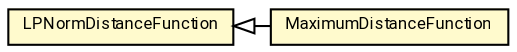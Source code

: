 #!/usr/local/bin/dot
#
# Class diagram 
# Generated by UMLGraph version R5_7_2-60-g0e99a6 (http://www.spinellis.gr/umlgraph/)
#

digraph G {
	graph [fontnames="svg"]
	edge [fontname="Roboto",fontsize=7,labelfontname="Roboto",labelfontsize=7,color="black"];
	node [fontname="Roboto",fontcolor="black",fontsize=8,shape=plaintext,margin=0,width=0,height=0];
	nodesep=0.15;
	ranksep=0.25;
	rankdir=LR;
	// de.lmu.ifi.dbs.elki.distance.distancefunction.minkowski.MaximumDistanceFunction
	c6839801 [label=<<table title="de.lmu.ifi.dbs.elki.distance.distancefunction.minkowski.MaximumDistanceFunction" border="0" cellborder="1" cellspacing="0" cellpadding="2" bgcolor="lemonChiffon" href="MaximumDistanceFunction.html" target="_parent">
		<tr><td><table border="0" cellspacing="0" cellpadding="1">
		<tr><td align="center" balign="center"> <font face="Roboto">MaximumDistanceFunction</font> </td></tr>
		</table></td></tr>
		</table>>, URL="MaximumDistanceFunction.html"];
	// de.lmu.ifi.dbs.elki.distance.distancefunction.minkowski.LPNormDistanceFunction
	c6839803 [label=<<table title="de.lmu.ifi.dbs.elki.distance.distancefunction.minkowski.LPNormDistanceFunction" border="0" cellborder="1" cellspacing="0" cellpadding="2" bgcolor="LemonChiffon" href="LPNormDistanceFunction.html" target="_parent">
		<tr><td><table border="0" cellspacing="0" cellpadding="1">
		<tr><td align="center" balign="center"> <font face="Roboto">LPNormDistanceFunction</font> </td></tr>
		</table></td></tr>
		</table>>, URL="LPNormDistanceFunction.html"];
	// de.lmu.ifi.dbs.elki.distance.distancefunction.minkowski.MaximumDistanceFunction extends de.lmu.ifi.dbs.elki.distance.distancefunction.minkowski.LPNormDistanceFunction
	c6839803 -> c6839801 [arrowtail=empty,dir=back,weight=10];
}

